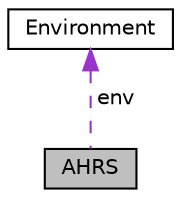 digraph "AHRS"
{
 // LATEX_PDF_SIZE
  edge [fontname="Helvetica",fontsize="10",labelfontname="Helvetica",labelfontsize="10"];
  node [fontname="Helvetica",fontsize="10",shape=record];
  Node1 [label="AHRS",height=0.2,width=0.4,color="black", fillcolor="grey75", style="filled", fontcolor="black",tooltip="Attitude and heading reference system."];
  Node2 -> Node1 [dir="back",color="darkorchid3",fontsize="10",style="dashed",label=" env" ,fontname="Helvetica"];
  Node2 [label="Environment",height=0.2,width=0.4,color="black", fillcolor="white", style="filled",URL="$class_environment.html",tooltip=" "];
}
